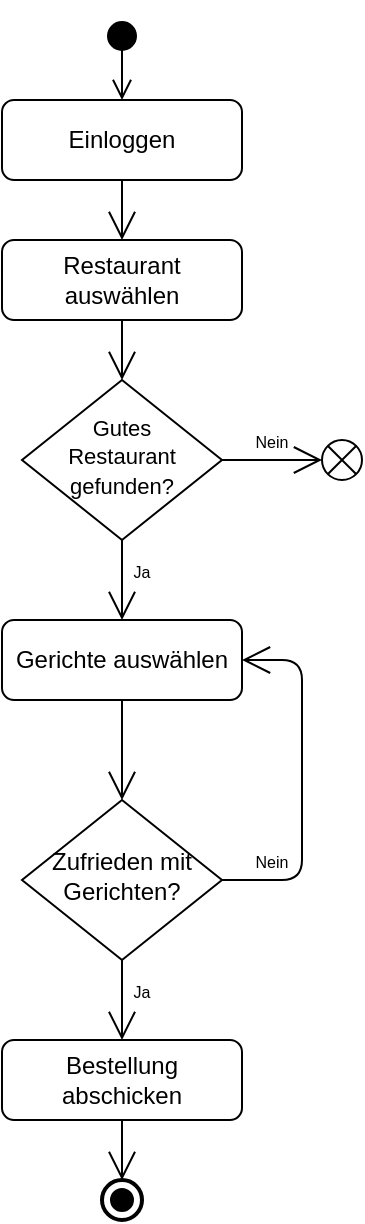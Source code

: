 <mxfile version="13.0.9" type="device"><diagram id="C5RBs43oDa-KdzZeNtuy" name="Page-1"><mxGraphModel dx="1422" dy="763" grid="1" gridSize="10" guides="1" tooltips="1" connect="1" arrows="1" fold="1" page="1" pageScale="1" pageWidth="827" pageHeight="1169" math="0" shadow="0"><root><mxCell id="WIyWlLk6GJQsqaUBKTNV-0"/><mxCell id="WIyWlLk6GJQsqaUBKTNV-1" parent="WIyWlLk6GJQsqaUBKTNV-0"/><mxCell id="WIyWlLk6GJQsqaUBKTNV-3" value="Einloggen" style="rounded=1;whiteSpace=wrap;html=1;fontSize=12;glass=0;strokeWidth=1;shadow=0;" parent="WIyWlLk6GJQsqaUBKTNV-1" vertex="1"><mxGeometry x="10" y="50" width="120" height="40" as="geometry"/></mxCell><mxCell id="WIyWlLk6GJQsqaUBKTNV-6" value="&lt;div&gt;&lt;font style=&quot;font-size: 11px&quot;&gt;Gutes&lt;/font&gt;&lt;/div&gt;&lt;div&gt;&lt;font style=&quot;font-size: 11px&quot;&gt;Restaurant gefunden?&lt;/font&gt;&lt;/div&gt;" style="rhombus;whiteSpace=wrap;html=1;shadow=0;fontFamily=Helvetica;fontSize=12;align=center;strokeWidth=1;spacing=6;spacingTop=-4;" parent="WIyWlLk6GJQsqaUBKTNV-1" vertex="1"><mxGeometry x="20" y="190" width="100" height="80" as="geometry"/></mxCell><mxCell id="WIyWlLk6GJQsqaUBKTNV-12" value="Gerichte auswählen" style="rounded=1;whiteSpace=wrap;html=1;fontSize=12;glass=0;strokeWidth=1;shadow=0;" parent="WIyWlLk6GJQsqaUBKTNV-1" vertex="1"><mxGeometry x="10" y="310" width="120" height="40" as="geometry"/></mxCell><mxCell id="GpbqrVaThBLC1kIQ7Uy6-0" value="&lt;div&gt;&lt;br&gt;&lt;/div&gt;" style="html=1;verticalAlign=bottom;startArrow=circle;startFill=1;endArrow=open;startSize=6;endSize=8;" parent="WIyWlLk6GJQsqaUBKTNV-1" target="WIyWlLk6GJQsqaUBKTNV-3" edge="1"><mxGeometry width="80" relative="1" as="geometry"><mxPoint x="70" y="10" as="sourcePoint"/><mxPoint x="140" y="-10" as="targetPoint"/><mxPoint as="offset"/></mxGeometry></mxCell><mxCell id="GpbqrVaThBLC1kIQ7Uy6-3" value="Restaurant auswählen" style="rounded=1;whiteSpace=wrap;html=1;fontSize=12;glass=0;strokeWidth=1;shadow=0;" parent="WIyWlLk6GJQsqaUBKTNV-1" vertex="1"><mxGeometry x="10" y="120" width="120" height="40" as="geometry"/></mxCell><mxCell id="GpbqrVaThBLC1kIQ7Uy6-4" value="" style="endArrow=open;endFill=1;endSize=12;html=1;exitX=0.5;exitY=1;exitDx=0;exitDy=0;entryX=0.5;entryY=0;entryDx=0;entryDy=0;" parent="WIyWlLk6GJQsqaUBKTNV-1" source="WIyWlLk6GJQsqaUBKTNV-3" target="GpbqrVaThBLC1kIQ7Uy6-3" edge="1"><mxGeometry width="160" relative="1" as="geometry"><mxPoint x="170" y="110" as="sourcePoint"/><mxPoint x="330" y="110" as="targetPoint"/></mxGeometry></mxCell><mxCell id="GpbqrVaThBLC1kIQ7Uy6-5" value="" style="endArrow=open;endFill=0;endSize=12;html=1;" parent="WIyWlLk6GJQsqaUBKTNV-1" edge="1"><mxGeometry width="160" relative="1" as="geometry"><mxPoint x="120" y="230" as="sourcePoint"/><mxPoint x="170" y="230" as="targetPoint"/></mxGeometry></mxCell><mxCell id="GpbqrVaThBLC1kIQ7Uy6-6" value="" style="verticalLabelPosition=bottom;verticalAlign=top;html=1;shape=mxgraph.flowchart.or;" parent="WIyWlLk6GJQsqaUBKTNV-1" vertex="1"><mxGeometry x="170" y="220" width="20" height="20" as="geometry"/></mxCell><mxCell id="GpbqrVaThBLC1kIQ7Uy6-9" value="" style="endArrow=open;endFill=1;endSize=12;html=1;exitX=0.5;exitY=1;exitDx=0;exitDy=0;entryX=0.5;entryY=0;entryDx=0;entryDy=0;" parent="WIyWlLk6GJQsqaUBKTNV-1" source="GpbqrVaThBLC1kIQ7Uy6-3" target="WIyWlLk6GJQsqaUBKTNV-6" edge="1"><mxGeometry width="160" relative="1" as="geometry"><mxPoint x="70" y="100" as="sourcePoint"/><mxPoint x="70" y="120" as="targetPoint"/></mxGeometry></mxCell><mxCell id="GpbqrVaThBLC1kIQ7Uy6-10" value="" style="endArrow=open;endFill=1;endSize=12;html=1;exitX=0.5;exitY=1;exitDx=0;exitDy=0;entryX=0.5;entryY=0;entryDx=0;entryDy=0;" parent="WIyWlLk6GJQsqaUBKTNV-1" source="WIyWlLk6GJQsqaUBKTNV-6" target="WIyWlLk6GJQsqaUBKTNV-12" edge="1"><mxGeometry width="160" relative="1" as="geometry"><mxPoint x="70" y="160" as="sourcePoint"/><mxPoint x="70" y="190" as="targetPoint"/></mxGeometry></mxCell><mxCell id="GpbqrVaThBLC1kIQ7Uy6-11" value="Zufrieden mit Gerichten?" style="rhombus;whiteSpace=wrap;html=1;shadow=0;fontFamily=Helvetica;fontSize=12;align=center;strokeWidth=1;spacing=6;spacingTop=-4;" parent="WIyWlLk6GJQsqaUBKTNV-1" vertex="1"><mxGeometry x="20" y="400" width="100" height="80" as="geometry"/></mxCell><mxCell id="GpbqrVaThBLC1kIQ7Uy6-12" value="" style="endArrow=open;endFill=0;endSize=12;html=1;entryX=1;entryY=0.5;entryDx=0;entryDy=0;" parent="WIyWlLk6GJQsqaUBKTNV-1" target="WIyWlLk6GJQsqaUBKTNV-12" edge="1"><mxGeometry width="160" relative="1" as="geometry"><mxPoint x="120" y="440" as="sourcePoint"/><mxPoint x="170" y="440" as="targetPoint"/><Array as="points"><mxPoint x="160" y="440"/><mxPoint x="160" y="330"/></Array></mxGeometry></mxCell><mxCell id="GpbqrVaThBLC1kIQ7Uy6-14" value="" style="endArrow=open;endFill=1;endSize=12;html=1;entryX=0.5;entryY=0;entryDx=0;entryDy=0;" parent="WIyWlLk6GJQsqaUBKTNV-1" target="GpbqrVaThBLC1kIQ7Uy6-11" edge="1"><mxGeometry width="160" relative="1" as="geometry"><mxPoint x="70" y="350" as="sourcePoint"/><mxPoint x="70" y="310" as="targetPoint"/></mxGeometry></mxCell><mxCell id="GpbqrVaThBLC1kIQ7Uy6-15" value="&lt;font style=&quot;font-size: 8px&quot;&gt;Nein&lt;/font&gt;" style="text;html=1;strokeColor=none;fillColor=none;align=center;verticalAlign=middle;whiteSpace=wrap;rounded=0;" parent="WIyWlLk6GJQsqaUBKTNV-1" vertex="1"><mxGeometry x="130" y="215" width="30" height="10" as="geometry"/></mxCell><mxCell id="GpbqrVaThBLC1kIQ7Uy6-16" value="&lt;font style=&quot;font-size: 8px&quot;&gt;Nein&lt;/font&gt;" style="text;html=1;strokeColor=none;fillColor=none;align=center;verticalAlign=middle;whiteSpace=wrap;rounded=0;" parent="WIyWlLk6GJQsqaUBKTNV-1" vertex="1"><mxGeometry x="130" y="425" width="30" height="10" as="geometry"/></mxCell><mxCell id="GpbqrVaThBLC1kIQ7Uy6-17" value="&lt;font style=&quot;font-size: 8px&quot;&gt;Ja&lt;/font&gt;" style="text;html=1;strokeColor=none;fillColor=none;align=center;verticalAlign=middle;whiteSpace=wrap;rounded=0;" parent="WIyWlLk6GJQsqaUBKTNV-1" vertex="1"><mxGeometry x="70" y="490" width="20" height="10" as="geometry"/></mxCell><mxCell id="GpbqrVaThBLC1kIQ7Uy6-18" value="&lt;font style=&quot;font-size: 8px&quot;&gt;Ja&lt;/font&gt;" style="text;html=1;strokeColor=none;fillColor=none;align=center;verticalAlign=middle;whiteSpace=wrap;rounded=0;" parent="WIyWlLk6GJQsqaUBKTNV-1" vertex="1"><mxGeometry x="70" y="280" width="20" height="10" as="geometry"/></mxCell><mxCell id="GpbqrVaThBLC1kIQ7Uy6-20" value="" style="endArrow=open;endFill=1;endSize=12;html=1;entryX=0.5;entryY=0;entryDx=0;entryDy=0;exitX=0.5;exitY=1;exitDx=0;exitDy=0;" parent="WIyWlLk6GJQsqaUBKTNV-1" source="GpbqrVaThBLC1kIQ7Uy6-11" edge="1"><mxGeometry width="160" relative="1" as="geometry"><mxPoint x="70" y="350" as="sourcePoint"/><mxPoint x="70" y="520" as="targetPoint"/></mxGeometry></mxCell><mxCell id="GpbqrVaThBLC1kIQ7Uy6-21" value="&lt;div&gt;Bestellung&lt;/div&gt;&lt;div&gt;abschicken&lt;br&gt;&lt;/div&gt;" style="rounded=1;whiteSpace=wrap;html=1;fontSize=12;glass=0;strokeWidth=1;shadow=0;" parent="WIyWlLk6GJQsqaUBKTNV-1" vertex="1"><mxGeometry x="10" y="520" width="120" height="40" as="geometry"/></mxCell><mxCell id="w8zKmW6L-xvAcKPejzhw-1" value="" style="html=1;shape=mxgraph.sysml.actFinal;strokeWidth=2;verticalLabelPosition=bottom;verticalAlignment=top;" parent="WIyWlLk6GJQsqaUBKTNV-1" vertex="1"><mxGeometry x="60" y="590" width="20" height="20" as="geometry"/></mxCell><mxCell id="w8zKmW6L-xvAcKPejzhw-2" value="" style="endArrow=open;endFill=1;endSize=12;html=1;entryX=0.5;entryY=0;entryDx=0;entryDy=0;entryPerimeter=0;" parent="WIyWlLk6GJQsqaUBKTNV-1" target="w8zKmW6L-xvAcKPejzhw-1" edge="1"><mxGeometry width="160" relative="1" as="geometry"><mxPoint x="70" y="560" as="sourcePoint"/><mxPoint x="70" y="520" as="targetPoint"/></mxGeometry></mxCell></root></mxGraphModel></diagram></mxfile>